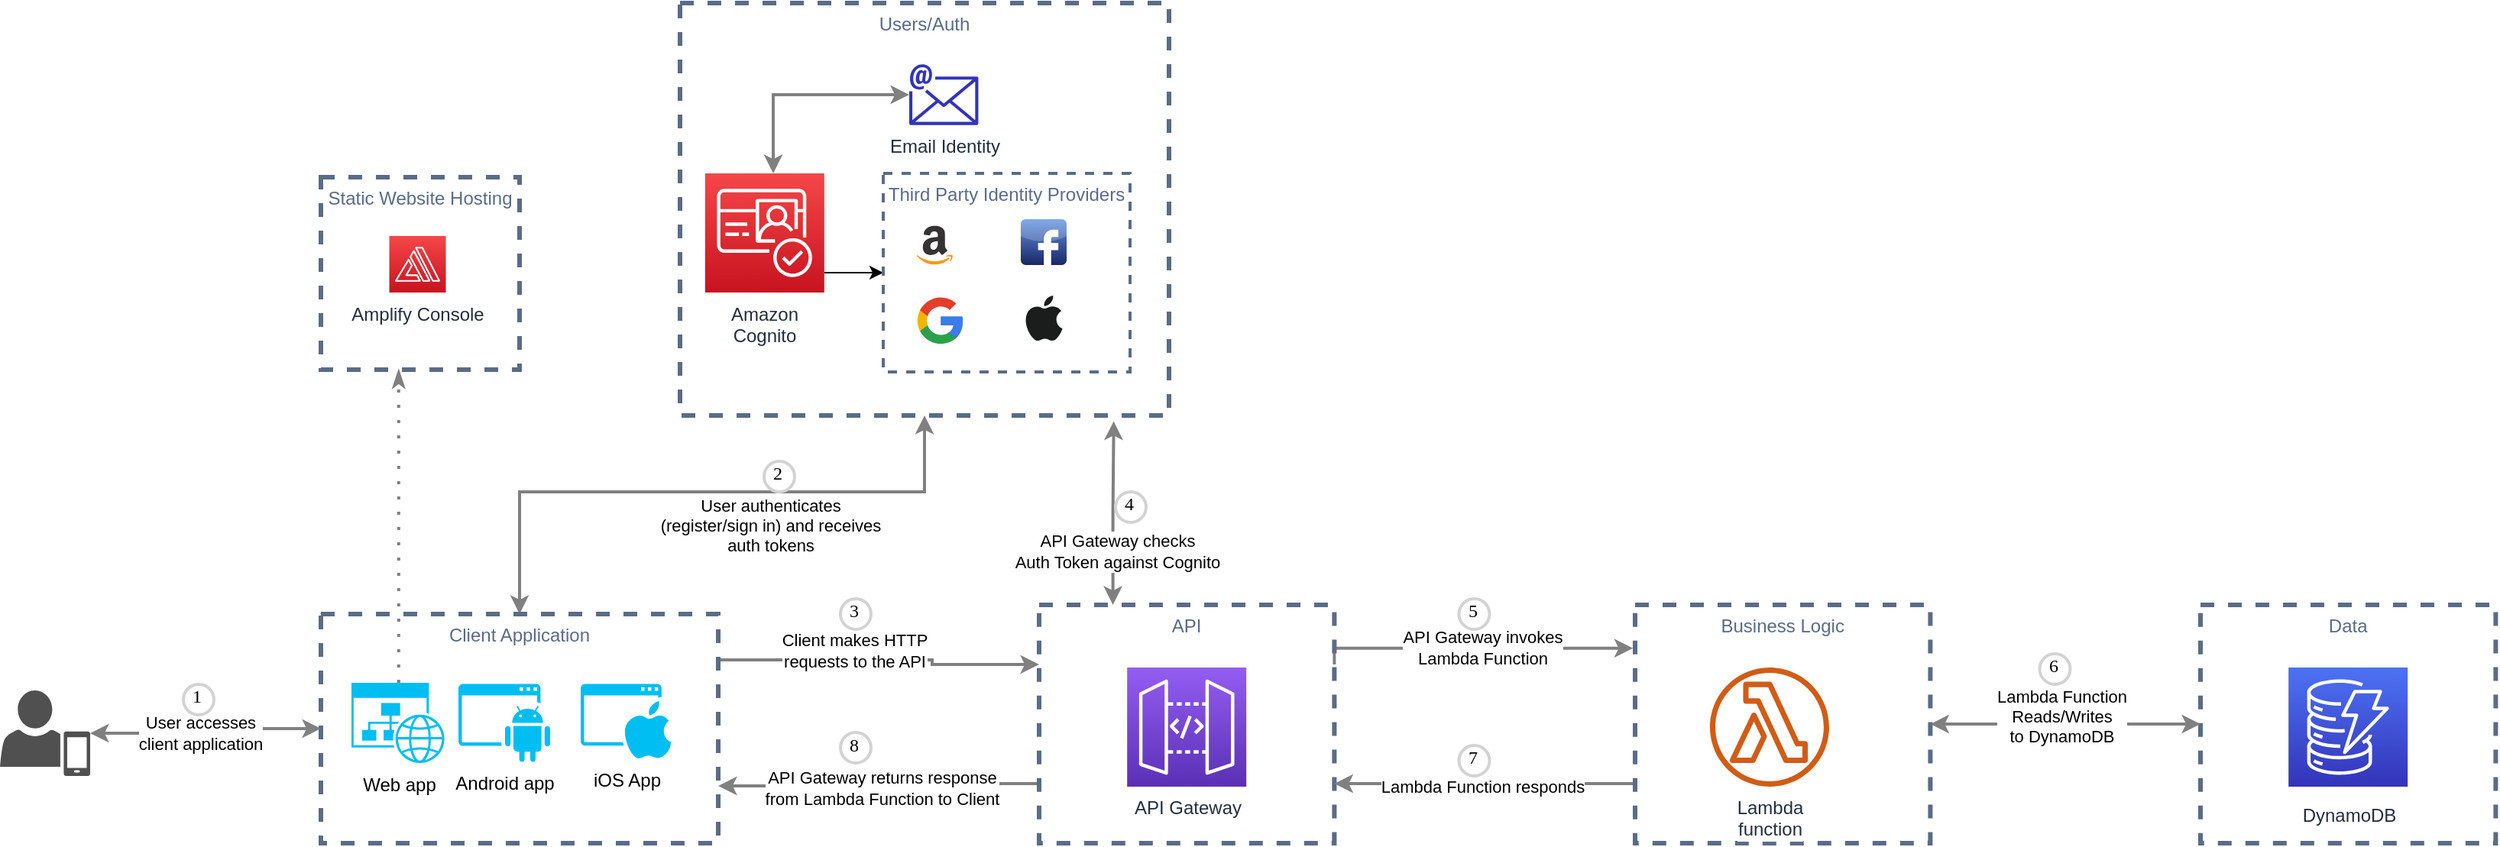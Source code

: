 <mxfile version="13.0.3" type="device"><diagram id="Ht1M8jgEwFfnCIfOTk4-" name="Page-1"><mxGraphModel dx="1580" dy="1433" grid="1" gridSize="10" guides="1" tooltips="1" connect="1" arrows="1" fold="1" page="1" pageScale="1" pageWidth="1169" pageHeight="827" math="0" shadow="0"><root><mxCell id="0"/><mxCell id="1" parent="0"/><mxCell id="CoEyKeaBRk5_p7_3RNXo-81" value="Static Website Hosting" style="fillColor=none;strokeColor=#5A6C86;dashed=1;verticalAlign=top;fontStyle=0;fontColor=#5A6C86;strokeWidth=3;" parent="1" vertex="1"><mxGeometry x="350" y="164" width="130" height="126" as="geometry"/></mxCell><mxCell id="CoEyKeaBRk5_p7_3RNXo-31" value="Users/Auth" style="fillColor=none;strokeColor=#5A6C86;dashed=1;verticalAlign=top;fontStyle=0;fontColor=#5A6C86;strokeWidth=3;" parent="1" vertex="1"><mxGeometry x="585" y="50" width="320" height="270" as="geometry"/></mxCell><mxCell id="CoEyKeaBRk5_p7_3RNXo-35" style="edgeStyle=orthogonalEdgeStyle;rounded=0;orthogonalLoop=1;jettySize=auto;html=1;entryX=0;entryY=0.25;entryDx=0;entryDy=0;startArrow=none;startFill=0;strokeColor=#808080;strokeWidth=2;" parent="1" target="CoEyKeaBRk5_p7_3RNXo-22" edge="1"><mxGeometry relative="1" as="geometry"><mxPoint x="610" y="480" as="sourcePoint"/><mxPoint x="1036.909" y="474.932" as="targetPoint"/><Array as="points"><mxPoint x="750" y="480"/><mxPoint x="750" y="483"/></Array></mxGeometry></mxCell><mxCell id="CoEyKeaBRk5_p7_3RNXo-42" value="Client makes HTTP&lt;br&gt;requests to the API" style="edgeLabel;html=1;align=center;verticalAlign=middle;resizable=0;points=[];" parent="CoEyKeaBRk5_p7_3RNXo-35" vertex="1" connectable="0"><mxGeometry x="-0.046" y="-2" relative="1" as="geometry"><mxPoint x="-12.74" y="-8" as="offset"/></mxGeometry></mxCell><mxCell id="CoEyKeaBRk5_p7_3RNXo-74" style="edgeStyle=orthogonalEdgeStyle;rounded=0;orthogonalLoop=1;jettySize=auto;html=1;startArrow=classic;startFill=1;strokeColor=#808080;strokeWidth=2;exitX=0.5;exitY=0;exitDx=0;exitDy=0;entryX=0.5;entryY=1;entryDx=0;entryDy=0;" parent="1" source="CoEyKeaBRk5_p7_3RNXo-25" target="CoEyKeaBRk5_p7_3RNXo-31" edge="1"><mxGeometry relative="1" as="geometry"><mxPoint x="550" y="330" as="sourcePoint"/><mxPoint x="750" y="350" as="targetPoint"/><Array as="points"><mxPoint x="480" y="370"/><mxPoint x="745" y="370"/></Array></mxGeometry></mxCell><mxCell id="CoEyKeaBRk5_p7_3RNXo-75" value="User authenticates&lt;br&gt;(register/sign in) and receives&lt;br&gt;auth tokens" style="edgeLabel;html=1;align=center;verticalAlign=middle;resizable=0;points=[];" parent="CoEyKeaBRk5_p7_3RNXo-74" vertex="1" connectable="0"><mxGeometry x="0.248" y="-3" relative="1" as="geometry"><mxPoint x="-2.76" y="18.6" as="offset"/></mxGeometry></mxCell><mxCell id="CoEyKeaBRk5_p7_3RNXo-25" value="Client Application" style="fillColor=none;strokeColor=#5A6C86;dashed=1;verticalAlign=top;fontStyle=0;fontColor=#5A6C86;strokeWidth=3;" parent="1" vertex="1"><mxGeometry x="350" y="450" width="260" height="150" as="geometry"/></mxCell><mxCell id="CoEyKeaBRk5_p7_3RNXo-59" style="edgeStyle=orthogonalEdgeStyle;rounded=0;orthogonalLoop=1;jettySize=auto;html=1;exitX=0.25;exitY=0;exitDx=0;exitDy=0;entryX=0.887;entryY=1.014;entryDx=0;entryDy=0;startArrow=classic;startFill=1;strokeColor=#808080;strokeWidth=2;entryPerimeter=0;" parent="1" source="CoEyKeaBRk5_p7_3RNXo-22" target="CoEyKeaBRk5_p7_3RNXo-31" edge="1"><mxGeometry relative="1" as="geometry"><Array as="points"><mxPoint x="868" y="384"/></Array></mxGeometry></mxCell><mxCell id="CoEyKeaBRk5_p7_3RNXo-60" value="API Gateway checks&lt;br&gt;Auth Token against Cognito" style="edgeLabel;html=1;align=center;verticalAlign=middle;resizable=0;points=[];" parent="CoEyKeaBRk5_p7_3RNXo-59" vertex="1" connectable="0"><mxGeometry x="-0.41" y="-2" relative="1" as="geometry"><mxPoint as="offset"/></mxGeometry></mxCell><mxCell id="CoEyKeaBRk5_p7_3RNXo-64" style="edgeStyle=orthogonalEdgeStyle;rounded=0;orthogonalLoop=1;jettySize=auto;html=1;exitX=1;exitY=0.25;exitDx=0;exitDy=0;entryX=-0.007;entryY=0.182;entryDx=0;entryDy=0;startArrow=none;startFill=0;strokeColor=#808080;strokeWidth=2;entryPerimeter=0;" parent="1" source="CoEyKeaBRk5_p7_3RNXo-22" target="CoEyKeaBRk5_p7_3RNXo-20" edge="1"><mxGeometry relative="1" as="geometry"><Array as="points"><mxPoint x="1013" y="472"/></Array></mxGeometry></mxCell><mxCell id="CoEyKeaBRk5_p7_3RNXo-67" value="API Gateway invokes&lt;br&gt;Lambda Function" style="edgeLabel;html=1;align=center;verticalAlign=middle;resizable=0;points=[];" parent="CoEyKeaBRk5_p7_3RNXo-64" vertex="1" connectable="0"><mxGeometry x="-0.125" y="1" relative="1" as="geometry"><mxPoint x="17.42" y="0.59" as="offset"/></mxGeometry></mxCell><mxCell id="CoEyKeaBRk5_p7_3RNXo-65" style="edgeStyle=orthogonalEdgeStyle;rounded=0;orthogonalLoop=1;jettySize=auto;html=1;exitX=0;exitY=0.75;exitDx=0;exitDy=0;entryX=1;entryY=0.75;entryDx=0;entryDy=0;startArrow=none;startFill=0;strokeColor=#808080;strokeWidth=2;" parent="1" source="CoEyKeaBRk5_p7_3RNXo-22" target="CoEyKeaBRk5_p7_3RNXo-25" edge="1"><mxGeometry relative="1" as="geometry"/></mxCell><mxCell id="CoEyKeaBRk5_p7_3RNXo-66" value="API Gateway returns response&lt;br&gt;from Lambda Function to Client" style="edgeLabel;html=1;align=center;verticalAlign=middle;resizable=0;points=[];" parent="CoEyKeaBRk5_p7_3RNXo-65" vertex="1" connectable="0"><mxGeometry x="0.167" y="1" relative="1" as="geometry"><mxPoint x="19" as="offset"/></mxGeometry></mxCell><mxCell id="CoEyKeaBRk5_p7_3RNXo-22" value="API" style="fillColor=none;strokeColor=#5A6C86;dashed=1;verticalAlign=top;fontStyle=0;fontColor=#5A6C86;strokeWidth=3;" parent="1" vertex="1"><mxGeometry x="820" y="444" width="193.2" height="156" as="geometry"/></mxCell><mxCell id="CoEyKeaBRk5_p7_3RNXo-21" value="Data" style="fillColor=none;strokeColor=#5A6C86;dashed=1;verticalAlign=top;fontStyle=0;fontColor=#5A6C86;strokeWidth=3;" parent="1" vertex="1"><mxGeometry x="1580" y="444" width="193.2" height="156" as="geometry"/></mxCell><mxCell id="CoEyKeaBRk5_p7_3RNXo-76" style="edgeStyle=orthogonalEdgeStyle;rounded=0;orthogonalLoop=1;jettySize=auto;html=1;exitX=0;exitY=0.75;exitDx=0;exitDy=0;entryX=1;entryY=0.75;entryDx=0;entryDy=0;startArrow=none;startFill=0;strokeColor=#808080;strokeWidth=2;endArrow=classic;endFill=1;" parent="1" source="CoEyKeaBRk5_p7_3RNXo-20" target="CoEyKeaBRk5_p7_3RNXo-22" edge="1"><mxGeometry relative="1" as="geometry"/></mxCell><mxCell id="CoEyKeaBRk5_p7_3RNXo-77" value="Lambda Function responds" style="edgeLabel;html=1;align=center;verticalAlign=middle;resizable=0;points=[];" parent="CoEyKeaBRk5_p7_3RNXo-76" vertex="1" connectable="0"><mxGeometry x="-0.143" y="1" relative="1" as="geometry"><mxPoint x="-15.83" y="1" as="offset"/></mxGeometry></mxCell><mxCell id="CoEyKeaBRk5_p7_3RNXo-78" style="edgeStyle=orthogonalEdgeStyle;rounded=0;orthogonalLoop=1;jettySize=auto;html=1;entryX=0;entryY=0.5;entryDx=0;entryDy=0;startArrow=classic;startFill=1;strokeColor=#808080;strokeWidth=2;" parent="1" source="CoEyKeaBRk5_p7_3RNXo-20" target="CoEyKeaBRk5_p7_3RNXo-21" edge="1"><mxGeometry relative="1" as="geometry"/></mxCell><mxCell id="CoEyKeaBRk5_p7_3RNXo-79" value="Lambda Function&lt;br&gt;Reads/Writes&lt;br&gt;to DynamoDB" style="edgeLabel;html=1;align=center;verticalAlign=middle;resizable=0;points=[];" parent="CoEyKeaBRk5_p7_3RNXo-78" vertex="1" connectable="0"><mxGeometry x="-0.239" y="5" relative="1" as="geometry"><mxPoint x="18.23" as="offset"/></mxGeometry></mxCell><mxCell id="CoEyKeaBRk5_p7_3RNXo-20" value="Business Logic" style="fillColor=none;strokeColor=#5A6C86;dashed=1;verticalAlign=top;fontStyle=0;fontColor=#5A6C86;strokeWidth=3;" parent="1" vertex="1"><mxGeometry x="1210" y="444" width="193.2" height="156" as="geometry"/></mxCell><mxCell id="UEzPUAAOIrF-is8g5C7q-114" value="API Gateway" style="outlineConnect=0;fontColor=#232F3E;gradientColor=#945DF2;gradientDirection=north;fillColor=#5A30B5;strokeColor=#ffffff;dashed=0;verticalLabelPosition=bottom;verticalAlign=top;align=center;html=1;fontSize=12;fontStyle=0;aspect=fixed;shape=mxgraph.aws4.resourceIcon;resIcon=mxgraph.aws4.api_gateway;labelBackgroundColor=#ffffff;" parent="1" vertex="1"><mxGeometry x="877.6" y="485" width="78" height="78" as="geometry"/></mxCell><mxCell id="UEzPUAAOIrF-is8g5C7q-115" value="Lambda&lt;br&gt;function" style="outlineConnect=0;fontColor=#232F3E;gradientColor=none;fillColor=#D05C17;strokeColor=none;dashed=0;verticalLabelPosition=bottom;verticalAlign=top;align=center;html=1;fontSize=12;fontStyle=0;aspect=fixed;pointerEvents=1;shape=mxgraph.aws4.lambda_function;labelBackgroundColor=#ffffff;" parent="1" vertex="1"><mxGeometry x="1259" y="485" width="78" height="78" as="geometry"/></mxCell><mxCell id="UEzPUAAOIrF-is8g5C7q-119" value="DynamoDB" style="outlineConnect=0;fontColor=#232F3E;gradientColor=#4D72F3;gradientDirection=north;fillColor=#3334B9;strokeColor=#ffffff;dashed=0;verticalLabelPosition=bottom;verticalAlign=top;align=center;html=1;fontSize=12;fontStyle=0;aspect=fixed;shape=mxgraph.aws4.resourceIcon;resIcon=mxgraph.aws4.dynamodb;labelBackgroundColor=#ffffff;spacingTop=5;" parent="1" vertex="1"><mxGeometry x="1637.6" y="485" width="78" height="78" as="geometry"/></mxCell><mxCell id="CoEyKeaBRk5_p7_3RNXo-33" style="edgeStyle=orthogonalEdgeStyle;rounded=0;orthogonalLoop=1;jettySize=auto;html=1;entryX=0;entryY=0.5;entryDx=0;entryDy=0;startArrow=classic;startFill=1;strokeColor=#808080;strokeWidth=2;" parent="1" source="CoEyKeaBRk5_p7_3RNXo-17" target="CoEyKeaBRk5_p7_3RNXo-25" edge="1"><mxGeometry relative="1" as="geometry"/></mxCell><mxCell id="CoEyKeaBRk5_p7_3RNXo-58" value="User accesses&lt;br&gt;client application" style="edgeLabel;html=1;align=center;verticalAlign=middle;resizable=0;points=[];" parent="CoEyKeaBRk5_p7_3RNXo-33" vertex="1" connectable="0"><mxGeometry x="-0.297" y="2" relative="1" as="geometry"><mxPoint x="18" y="2" as="offset"/></mxGeometry></mxCell><mxCell id="CoEyKeaBRk5_p7_3RNXo-17" value="" style="pointerEvents=1;shadow=0;dashed=0;html=1;strokeColor=none;fillColor=#505050;labelPosition=center;verticalLabelPosition=bottom;verticalAlign=top;outlineConnect=0;align=center;shape=mxgraph.office.users.mobile_user;" parent="1" vertex="1"><mxGeometry x="140" y="500" width="59" height="56" as="geometry"/></mxCell><mxCell id="CoEyKeaBRk5_p7_3RNXo-12" value="" style="edgeStyle=orthogonalEdgeStyle;rounded=0;orthogonalLoop=1;jettySize=auto;html=1;entryX=0;entryY=0.5;entryDx=0;entryDy=0;" parent="1" source="UEzPUAAOIrF-is8g5C7q-111" target="CoEyKeaBRk5_p7_3RNXo-8" edge="1"><mxGeometry relative="1" as="geometry"><Array as="points"><mxPoint x="698" y="227"/></Array></mxGeometry></mxCell><mxCell id="CoEyKeaBRk5_p7_3RNXo-18" style="edgeStyle=orthogonalEdgeStyle;rounded=0;orthogonalLoop=1;jettySize=auto;html=1;startArrow=classic;startFill=1;strokeColor=#808080;strokeWidth=2;" parent="1" source="UEzPUAAOIrF-is8g5C7q-111" target="CoEyKeaBRk5_p7_3RNXo-6" edge="1"><mxGeometry relative="1" as="geometry"><mxPoint x="695" y="90" as="targetPoint"/><Array as="points"><mxPoint x="646" y="110"/></Array></mxGeometry></mxCell><mxCell id="UEzPUAAOIrF-is8g5C7q-111" value="Amazon &lt;br&gt;Cognito" style="outlineConnect=0;fontColor=#232F3E;gradientColor=#F54749;gradientDirection=north;fillColor=#C7131F;strokeColor=#ffffff;dashed=0;verticalLabelPosition=bottom;verticalAlign=top;align=center;html=1;fontSize=12;fontStyle=0;aspect=fixed;shape=mxgraph.aws4.resourceIcon;resIcon=mxgraph.aws4.cognito;labelBackgroundColor=#ffffff;" parent="1" vertex="1"><mxGeometry x="601.4" y="161.5" width="78" height="78" as="geometry"/></mxCell><mxCell id="CoEyKeaBRk5_p7_3RNXo-6" value="Email Identity" style="outlineConnect=0;fontColor=#232F3E;gradientColor=none;fillColor=#3334B9;strokeColor=none;dashed=0;verticalLabelPosition=bottom;verticalAlign=top;align=center;html=1;fontSize=12;fontStyle=0;aspect=fixed;pointerEvents=1;shape=mxgraph.aws4.email;" parent="1" vertex="1"><mxGeometry x="735" y="90" width="45.22" height="40" as="geometry"/></mxCell><mxCell id="CoEyKeaBRk5_p7_3RNXo-26" value="" style="group;strokeWidth=1;" parent="1" vertex="1" connectable="0"><mxGeometry x="718" y="161.5" width="161.5" height="130" as="geometry"/></mxCell><mxCell id="CoEyKeaBRk5_p7_3RNXo-8" value="Third Party Identity Providers" style="fillColor=none;strokeColor=#5A6C86;dashed=1;verticalAlign=top;fontStyle=0;fontColor=#5A6C86;strokeWidth=2;" parent="CoEyKeaBRk5_p7_3RNXo-26" vertex="1"><mxGeometry width="161.5" height="130" as="geometry"/></mxCell><mxCell id="CoEyKeaBRk5_p7_3RNXo-3" value="" style="dashed=0;outlineConnect=0;html=1;align=center;labelPosition=center;verticalLabelPosition=bottom;verticalAlign=top;shape=mxgraph.webicons.facebook;fillColor=#6294E4;gradientColor=#1A2665" parent="CoEyKeaBRk5_p7_3RNXo-26" vertex="1"><mxGeometry x="90" y="30" width="30" height="30" as="geometry"/></mxCell><mxCell id="CoEyKeaBRk5_p7_3RNXo-4" value="" style="dashed=0;outlineConnect=0;html=1;align=center;labelPosition=center;verticalLabelPosition=bottom;verticalAlign=top;shape=mxgraph.weblogos.amazon" parent="CoEyKeaBRk5_p7_3RNXo-26" vertex="1"><mxGeometry x="21.75" y="34.3" width="23.66" height="25.7" as="geometry"/></mxCell><mxCell id="CoEyKeaBRk5_p7_3RNXo-5" value="" style="dashed=0;outlineConnect=0;html=1;align=center;labelPosition=center;verticalLabelPosition=bottom;verticalAlign=top;shape=mxgraph.weblogos.google" parent="CoEyKeaBRk5_p7_3RNXo-26" vertex="1"><mxGeometry x="21.75" y="80" width="30.53" height="32.5" as="geometry"/></mxCell><mxCell id="CoEyKeaBRk5_p7_3RNXo-9" value="" style="dashed=0;outlineConnect=0;html=1;align=center;labelPosition=center;verticalLabelPosition=bottom;verticalAlign=top;shape=mxgraph.weblogos.apple;fillColor=#1B1C1C;strokeColor=none" parent="CoEyKeaBRk5_p7_3RNXo-26" vertex="1"><mxGeometry x="92.71" y="80" width="24.57" height="30" as="geometry"/></mxCell><mxCell id="CoEyKeaBRk5_p7_3RNXo-80" value="Amplify Console" style="outlineConnect=0;fontColor=#232F3E;gradientColor=#F54749;gradientDirection=north;fillColor=#C7131F;strokeColor=#ffffff;dashed=0;verticalLabelPosition=bottom;verticalAlign=top;align=center;html=1;fontSize=12;fontStyle=0;aspect=fixed;shape=mxgraph.aws4.resourceIcon;resIcon=mxgraph.aws4.amplify;" parent="1" vertex="1"><mxGeometry x="394.76" y="202.5" width="37" height="37" as="geometry"/></mxCell><mxCell id="BU4NDgJdzO6pS5bfkBoD-11" style="edgeStyle=orthogonalEdgeStyle;rounded=0;orthogonalLoop=1;jettySize=auto;html=1;dashed=1;dashPattern=1 4;startArrow=none;startFill=0;endArrow=classicThin;endFill=1;strokeColor=#808080;strokeWidth=2;" edge="1" parent="1" source="CoEyKeaBRk5_p7_3RNXo-84" target="CoEyKeaBRk5_p7_3RNXo-81"><mxGeometry relative="1" as="geometry"><Array as="points"><mxPoint x="401" y="350"/><mxPoint x="401" y="350"/></Array></mxGeometry></mxCell><mxCell id="CoEyKeaBRk5_p7_3RNXo-84" value="Web app" style="verticalLabelPosition=bottom;html=1;verticalAlign=top;align=center;strokeColor=none;fillColor=#00BEF2;shape=mxgraph.azure.website_generic;pointerEvents=1;dashed=1;" parent="1" vertex="1"><mxGeometry x="370" y="495" width="61.76" height="52.5" as="geometry"/></mxCell><mxCell id="CoEyKeaBRk5_p7_3RNXo-89" value="iOS App" style="pointerEvents=1;shadow=0;dashed=0;html=1;strokeColor=none;fillColor=#00BEF2;labelPosition=center;verticalLabelPosition=bottom;verticalAlign=top;outlineConnect=0;align=center;shape=mxgraph.office.concepts.application_ios;" parent="1" vertex="1"><mxGeometry x="520" y="495.75" width="59" height="49" as="geometry"/></mxCell><mxCell id="CoEyKeaBRk5_p7_3RNXo-90" value="Android app" style="pointerEvents=1;shadow=0;dashed=0;html=1;strokeColor=none;fillColor=#00BEF2;labelPosition=center;verticalLabelPosition=bottom;verticalAlign=top;outlineConnect=0;align=center;shape=mxgraph.office.concepts.application_android;" parent="1" vertex="1"><mxGeometry x="440" y="495.75" width="60" height="51" as="geometry"/></mxCell><mxCell id="BU4NDgJdzO6pS5bfkBoD-1" value="1" style="ellipse;whiteSpace=wrap;html=1;aspect=fixed;strokeWidth=2;fontFamily=Tahoma;spacingBottom=4;spacingRight=2;strokeColor=#d3d3d3;fillColor=none;" vertex="1" parent="1"><mxGeometry x="260" y="496" width="20" height="20" as="geometry"/></mxCell><mxCell id="BU4NDgJdzO6pS5bfkBoD-2" value="2" style="ellipse;whiteSpace=wrap;html=1;aspect=fixed;strokeWidth=2;fontFamily=Tahoma;spacingBottom=4;spacingRight=2;strokeColor=#d3d3d3;fillColor=none;" vertex="1" parent="1"><mxGeometry x="640" y="350" width="20" height="20" as="geometry"/></mxCell><mxCell id="BU4NDgJdzO6pS5bfkBoD-3" value="3" style="ellipse;whiteSpace=wrap;html=1;aspect=fixed;strokeWidth=2;fontFamily=Tahoma;spacingBottom=4;spacingRight=2;strokeColor=#d3d3d3;fillColor=none;" vertex="1" parent="1"><mxGeometry x="690" y="440" width="20" height="20" as="geometry"/></mxCell><mxCell id="BU4NDgJdzO6pS5bfkBoD-4" value="4" style="ellipse;whiteSpace=wrap;html=1;aspect=fixed;strokeWidth=2;fontFamily=Tahoma;spacingBottom=4;spacingRight=2;strokeColor=#d3d3d3;fillColor=none;" vertex="1" parent="1"><mxGeometry x="870" y="370" width="20" height="20" as="geometry"/></mxCell><mxCell id="BU4NDgJdzO6pS5bfkBoD-5" value="5" style="ellipse;whiteSpace=wrap;html=1;aspect=fixed;strokeWidth=2;fontFamily=Tahoma;spacingBottom=4;spacingRight=2;strokeColor=#d3d3d3;fillColor=none;" vertex="1" parent="1"><mxGeometry x="1094.74" y="440" width="20" height="20" as="geometry"/></mxCell><mxCell id="BU4NDgJdzO6pS5bfkBoD-8" value="6" style="ellipse;whiteSpace=wrap;html=1;aspect=fixed;strokeWidth=2;fontFamily=Tahoma;spacingBottom=4;spacingRight=2;strokeColor=#d3d3d3;fillColor=none;" vertex="1" parent="1"><mxGeometry x="1474.74" y="476" width="20" height="20" as="geometry"/></mxCell><mxCell id="BU4NDgJdzO6pS5bfkBoD-9" value="7" style="ellipse;whiteSpace=wrap;html=1;aspect=fixed;strokeWidth=2;fontFamily=Tahoma;spacingBottom=4;spacingRight=2;strokeColor=#d3d3d3;fillColor=none;" vertex="1" parent="1"><mxGeometry x="1094.74" y="536" width="20" height="20" as="geometry"/></mxCell><mxCell id="BU4NDgJdzO6pS5bfkBoD-10" value="8" style="ellipse;whiteSpace=wrap;html=1;aspect=fixed;strokeWidth=2;fontFamily=Tahoma;spacingBottom=4;spacingRight=2;strokeColor=#d3d3d3;fillColor=none;" vertex="1" parent="1"><mxGeometry x="690" y="527.5" width="20" height="20" as="geometry"/></mxCell></root></mxGraphModel></diagram></mxfile>